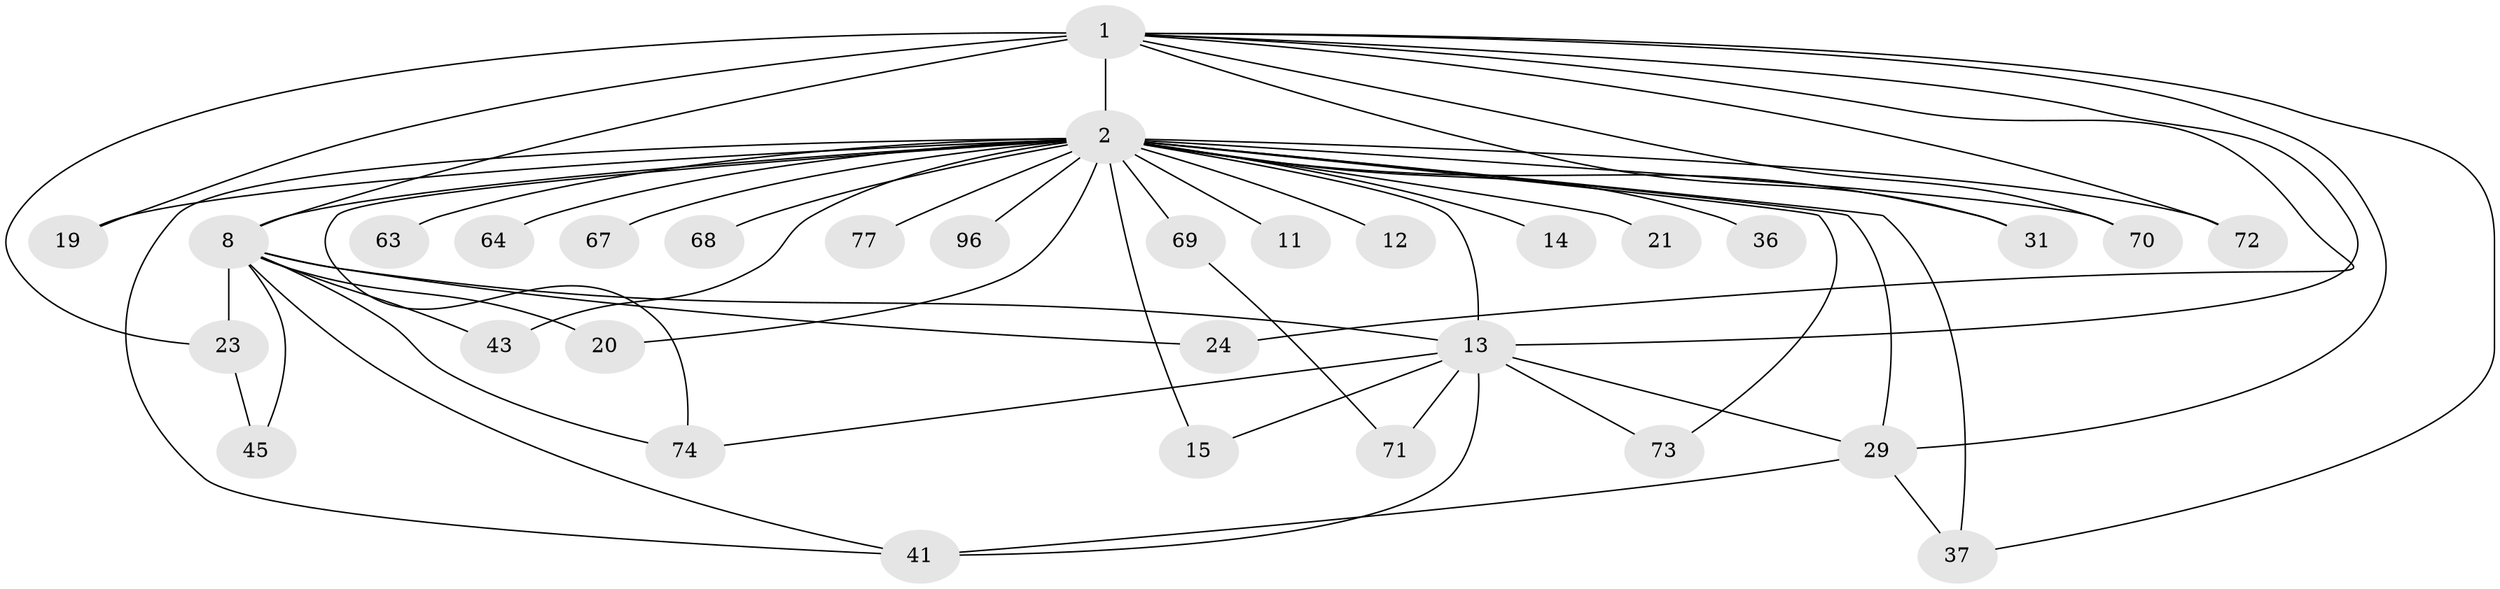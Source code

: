 // original degree distribution, {17: 0.027777777777777776, 24: 0.009259259259259259, 18: 0.018518518518518517, 23: 0.018518518518518517, 25: 0.009259259259259259, 30: 0.009259259259259259, 2: 0.5555555555555556, 8: 0.027777777777777776, 5: 0.037037037037037035, 3: 0.21296296296296297, 4: 0.05555555555555555, 7: 0.009259259259259259, 6: 0.009259259259259259}
// Generated by graph-tools (version 1.1) at 2025/17/03/04/25 18:17:32]
// undirected, 32 vertices, 55 edges
graph export_dot {
graph [start="1"]
  node [color=gray90,style=filled];
  1 [super="+4+16+7+85"];
  2 [super="+50+9+3+76+26+28+48+5"];
  8 [super="+102+40+82+61+32+54"];
  11;
  12;
  13 [super="+58+65+105+88+30"];
  14;
  15 [super="+52+79+62"];
  19;
  20;
  21;
  23;
  24;
  29 [super="+81"];
  31;
  36 [super="+55"];
  37 [super="+42+98"];
  41 [super="+49"];
  43;
  45;
  63;
  64;
  67;
  68;
  69;
  70;
  71;
  72;
  73;
  74 [super="+108"];
  77;
  96;
  1 -- 2 [weight=31];
  1 -- 8 [weight=5];
  1 -- 13 [weight=4];
  1 -- 23;
  1 -- 37 [weight=2];
  1 -- 72;
  1 -- 70;
  1 -- 19;
  1 -- 24;
  1 -- 29;
  1 -- 31;
  2 -- 8 [weight=14];
  2 -- 11 [weight=2];
  2 -- 14 [weight=2];
  2 -- 13 [weight=7];
  2 -- 69 [weight=2];
  2 -- 70;
  2 -- 72;
  2 -- 12 [weight=2];
  2 -- 73;
  2 -- 15 [weight=2];
  2 -- 20;
  2 -- 21 [weight=2];
  2 -- 29 [weight=2];
  2 -- 31;
  2 -- 36 [weight=3];
  2 -- 37 [weight=2];
  2 -- 64 [weight=2];
  2 -- 67;
  2 -- 68 [weight=3];
  2 -- 77 [weight=3];
  2 -- 19;
  2 -- 96;
  2 -- 41;
  2 -- 43 [weight=2];
  2 -- 63 [weight=2];
  2 -- 74;
  8 -- 20;
  8 -- 23;
  8 -- 24;
  8 -- 41;
  8 -- 43;
  8 -- 45;
  8 -- 74;
  8 -- 13;
  13 -- 74;
  13 -- 41;
  13 -- 29;
  13 -- 71;
  13 -- 73;
  13 -- 15 [weight=2];
  23 -- 45;
  29 -- 37;
  29 -- 41;
  69 -- 71;
}
